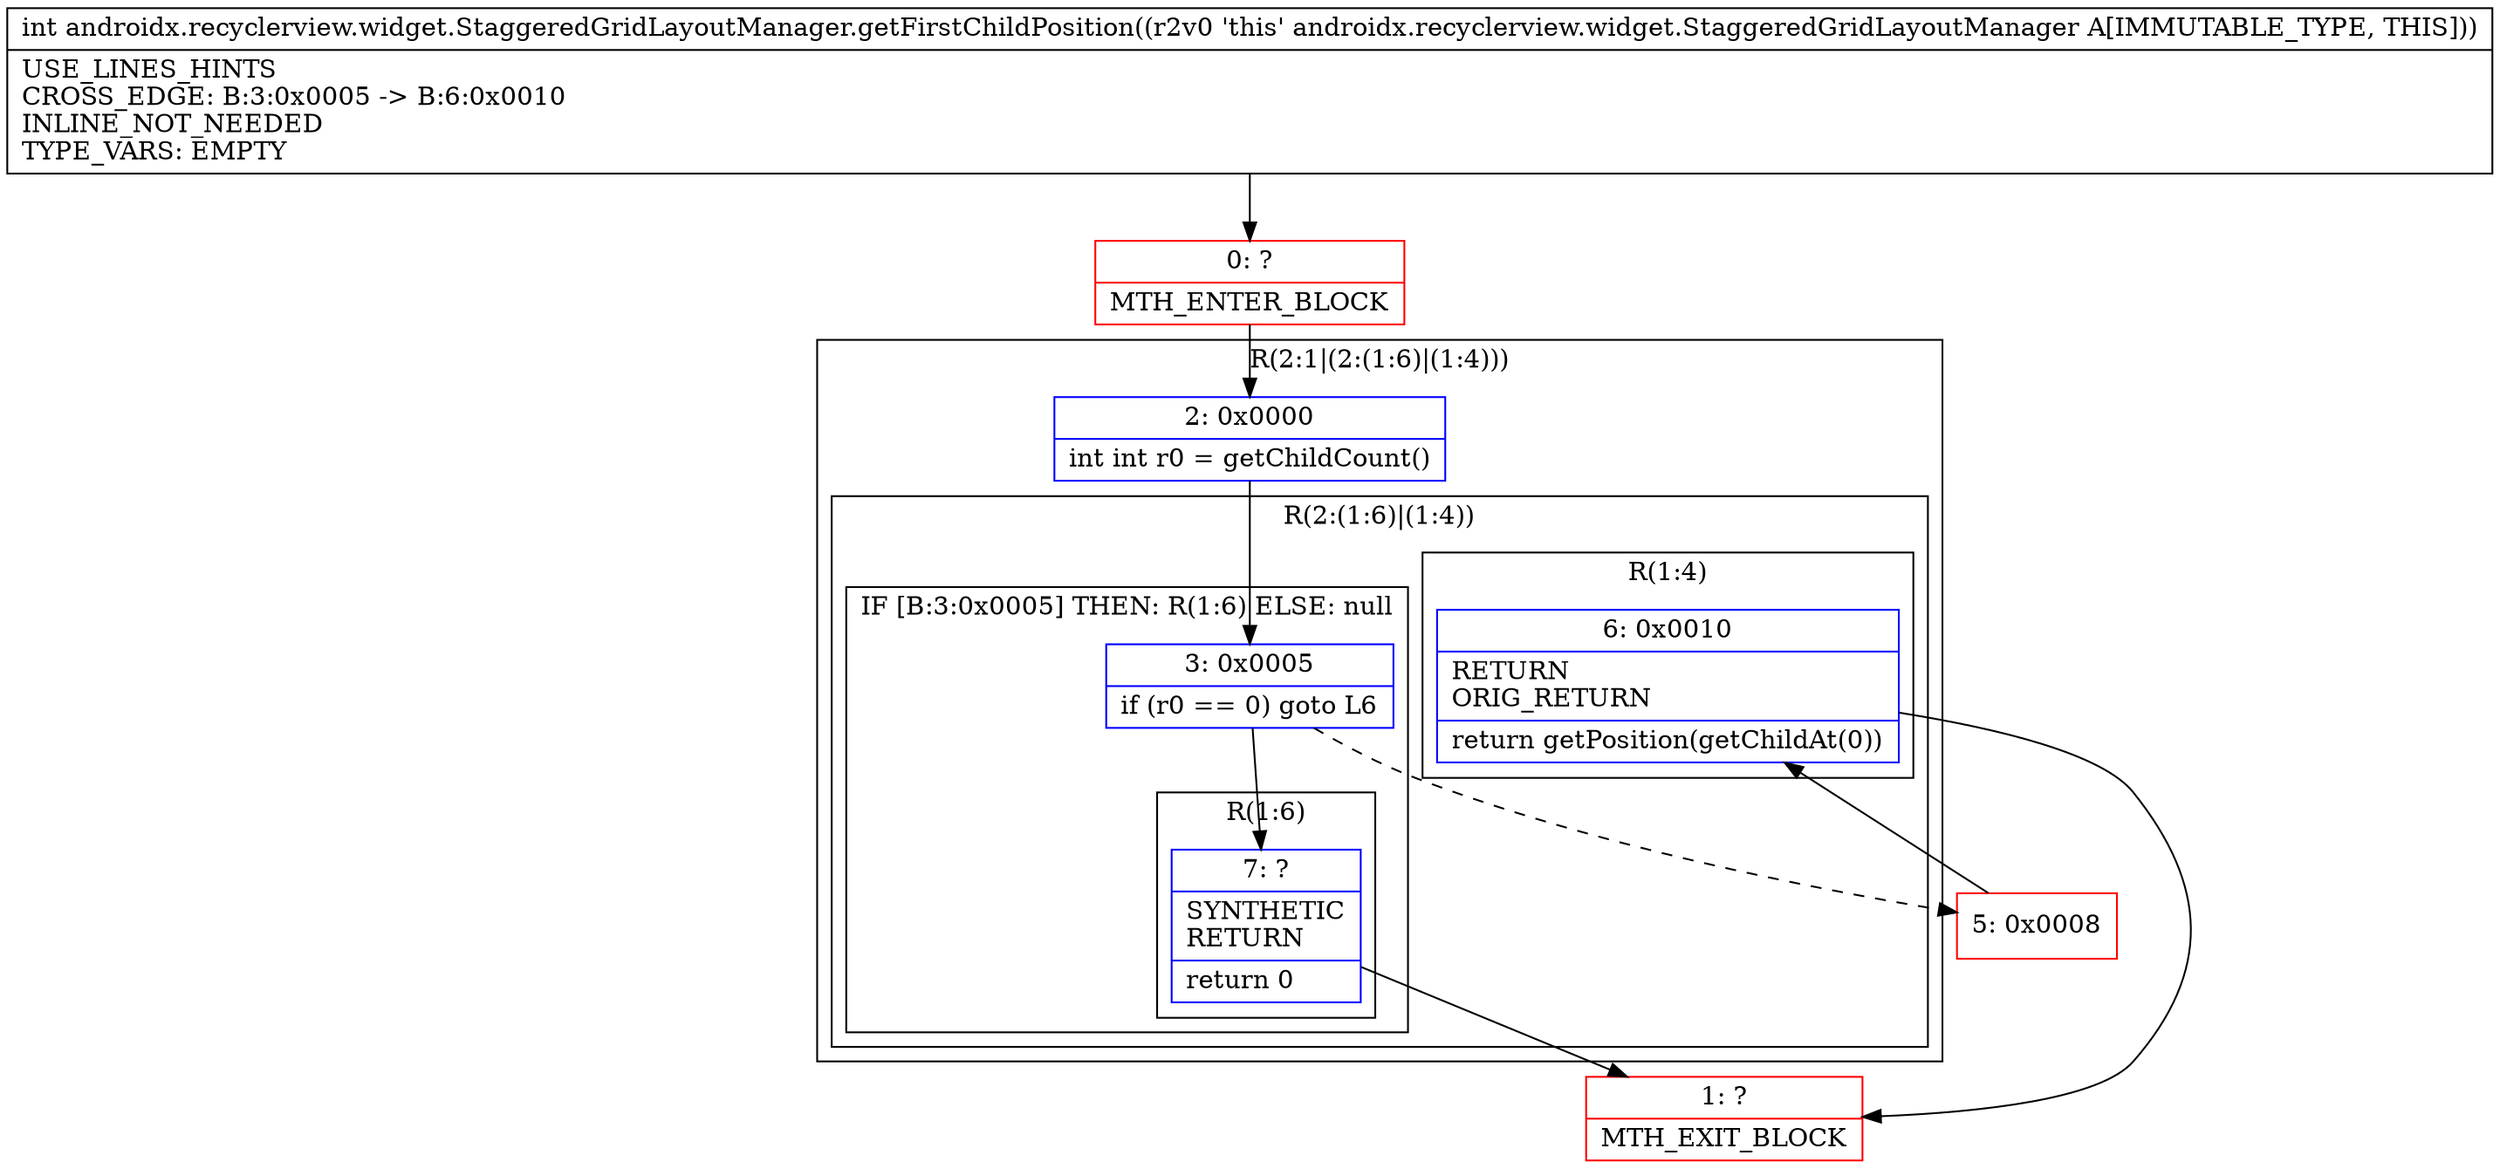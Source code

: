 digraph "CFG forandroidx.recyclerview.widget.StaggeredGridLayoutManager.getFirstChildPosition()I" {
subgraph cluster_Region_2111540977 {
label = "R(2:1|(2:(1:6)|(1:4)))";
node [shape=record,color=blue];
Node_2 [shape=record,label="{2\:\ 0x0000|int int r0 = getChildCount()\l}"];
subgraph cluster_Region_989267066 {
label = "R(2:(1:6)|(1:4))";
node [shape=record,color=blue];
subgraph cluster_IfRegion_251569727 {
label = "IF [B:3:0x0005] THEN: R(1:6) ELSE: null";
node [shape=record,color=blue];
Node_3 [shape=record,label="{3\:\ 0x0005|if (r0 == 0) goto L6\l}"];
subgraph cluster_Region_1209156057 {
label = "R(1:6)";
node [shape=record,color=blue];
Node_7 [shape=record,label="{7\:\ ?|SYNTHETIC\lRETURN\l|return 0\l}"];
}
}
subgraph cluster_Region_991307073 {
label = "R(1:4)";
node [shape=record,color=blue];
Node_6 [shape=record,label="{6\:\ 0x0010|RETURN\lORIG_RETURN\l|return getPosition(getChildAt(0))\l}"];
}
}
}
Node_0 [shape=record,color=red,label="{0\:\ ?|MTH_ENTER_BLOCK\l}"];
Node_5 [shape=record,color=red,label="{5\:\ 0x0008}"];
Node_1 [shape=record,color=red,label="{1\:\ ?|MTH_EXIT_BLOCK\l}"];
MethodNode[shape=record,label="{int androidx.recyclerview.widget.StaggeredGridLayoutManager.getFirstChildPosition((r2v0 'this' androidx.recyclerview.widget.StaggeredGridLayoutManager A[IMMUTABLE_TYPE, THIS]))  | USE_LINES_HINTS\lCROSS_EDGE: B:3:0x0005 \-\> B:6:0x0010\lINLINE_NOT_NEEDED\lTYPE_VARS: EMPTY\l}"];
MethodNode -> Node_0;Node_2 -> Node_3;
Node_3 -> Node_5[style=dashed];
Node_3 -> Node_7;
Node_7 -> Node_1;
Node_6 -> Node_1;
Node_0 -> Node_2;
Node_5 -> Node_6;
}

